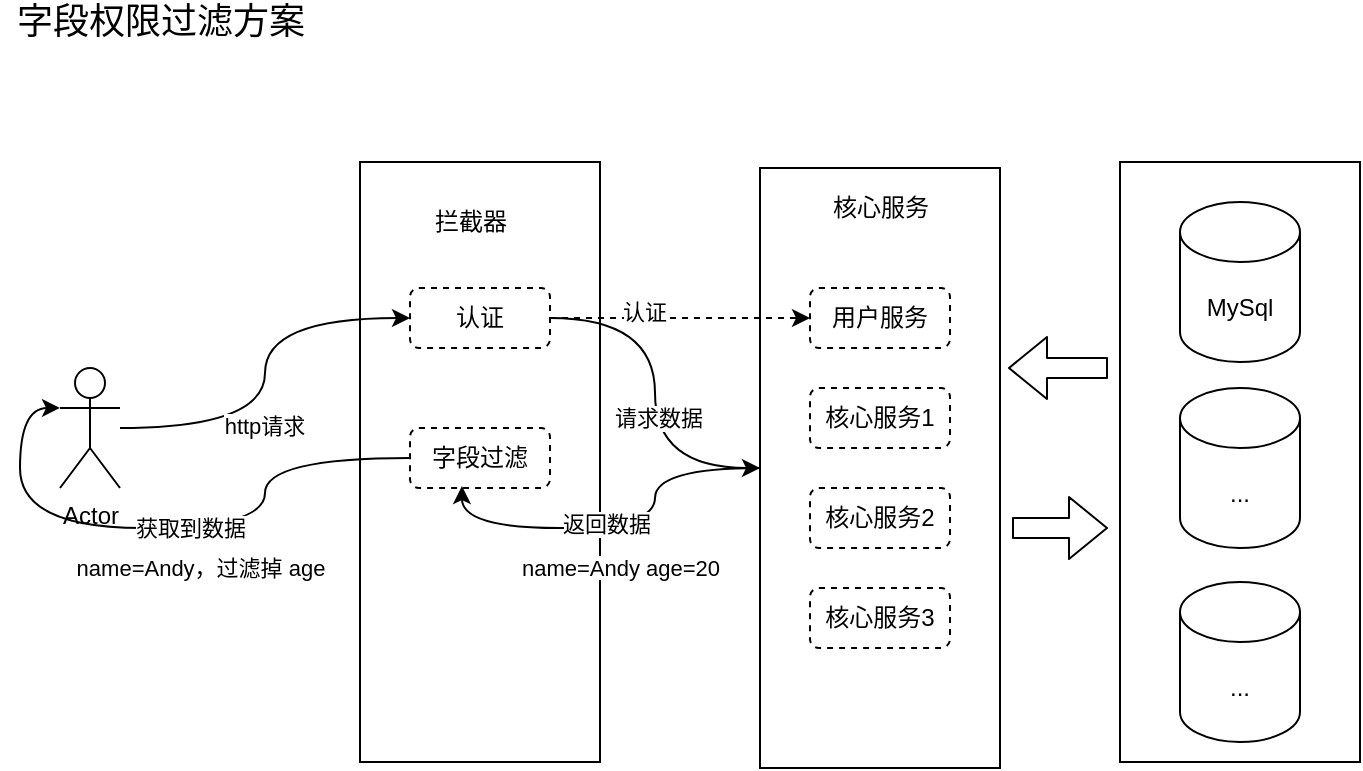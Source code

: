 <mxfile version="14.6.12" type="github">
  <diagram id="ABEOSID_SHD5qHv0914J" name="第 1 页">
    <mxGraphModel dx="1127" dy="771" grid="1" gridSize="10" guides="1" tooltips="1" connect="1" arrows="1" fold="1" page="1" pageScale="1" pageWidth="827" pageHeight="1169" math="0" shadow="0">
      <root>
        <mxCell id="0" />
        <mxCell id="1" parent="0" />
        <mxCell id="ohyRv_92SgE4qDxSToRl-28" value="" style="rounded=0;whiteSpace=wrap;html=1;" vertex="1" parent="1">
          <mxGeometry x="590" y="210" width="120" height="300" as="geometry" />
        </mxCell>
        <mxCell id="ohyRv_92SgE4qDxSToRl-20" value="" style="rounded=0;whiteSpace=wrap;html=1;" vertex="1" parent="1">
          <mxGeometry x="210" y="210" width="120" height="300" as="geometry" />
        </mxCell>
        <mxCell id="ohyRv_92SgE4qDxSToRl-55" style="edgeStyle=orthogonalEdgeStyle;curved=1;rounded=0;orthogonalLoop=1;jettySize=auto;html=1;entryX=0;entryY=0.333;entryDx=0;entryDy=0;entryPerimeter=0;" edge="1" parent="1" source="ohyRv_92SgE4qDxSToRl-16" target="ohyRv_92SgE4qDxSToRl-19">
          <mxGeometry relative="1" as="geometry" />
        </mxCell>
        <mxCell id="ohyRv_92SgE4qDxSToRl-56" value="获取到数据" style="edgeLabel;html=1;align=center;verticalAlign=middle;resizable=0;points=[];" vertex="1" connectable="0" parent="ohyRv_92SgE4qDxSToRl-55">
          <mxGeometry x="-0.065" relative="1" as="geometry">
            <mxPoint as="offset" />
          </mxGeometry>
        </mxCell>
        <mxCell id="ohyRv_92SgE4qDxSToRl-16" value="字段过滤" style="rounded=1;whiteSpace=wrap;html=1;dashed=1;" vertex="1" parent="1">
          <mxGeometry x="235" y="343" width="70" height="30" as="geometry" />
        </mxCell>
        <mxCell id="ohyRv_92SgE4qDxSToRl-44" style="edgeStyle=orthogonalEdgeStyle;rounded=0;orthogonalLoop=1;jettySize=auto;html=1;entryX=0;entryY=0.5;entryDx=0;entryDy=0;curved=1;" edge="1" parent="1" source="ohyRv_92SgE4qDxSToRl-19" target="ohyRv_92SgE4qDxSToRl-43">
          <mxGeometry relative="1" as="geometry" />
        </mxCell>
        <mxCell id="ohyRv_92SgE4qDxSToRl-45" value="http请求" style="edgeLabel;html=1;align=center;verticalAlign=middle;resizable=0;points=[];" vertex="1" connectable="0" parent="ohyRv_92SgE4qDxSToRl-44">
          <mxGeometry x="-0.263" y="1" relative="1" as="geometry">
            <mxPoint as="offset" />
          </mxGeometry>
        </mxCell>
        <mxCell id="ohyRv_92SgE4qDxSToRl-19" value="Actor" style="shape=umlActor;verticalLabelPosition=bottom;verticalAlign=top;html=1;outlineConnect=0;" vertex="1" parent="1">
          <mxGeometry x="60" y="313" width="30" height="60" as="geometry" />
        </mxCell>
        <mxCell id="ohyRv_92SgE4qDxSToRl-22" value="拦截器" style="text;html=1;align=center;verticalAlign=middle;resizable=0;points=[];autosize=1;strokeColor=none;" vertex="1" parent="1">
          <mxGeometry x="240" y="230" width="50" height="20" as="geometry" />
        </mxCell>
        <mxCell id="ohyRv_92SgE4qDxSToRl-24" value="..." style="shape=cylinder3;whiteSpace=wrap;html=1;boundedLbl=1;backgroundOutline=1;size=15;" vertex="1" parent="1">
          <mxGeometry x="620" y="323" width="60" height="80" as="geometry" />
        </mxCell>
        <mxCell id="ohyRv_92SgE4qDxSToRl-25" value="MySql" style="shape=cylinder3;whiteSpace=wrap;html=1;boundedLbl=1;backgroundOutline=1;size=15;" vertex="1" parent="1">
          <mxGeometry x="620" y="230" width="60" height="80" as="geometry" />
        </mxCell>
        <mxCell id="ohyRv_92SgE4qDxSToRl-26" value="..." style="shape=cylinder3;whiteSpace=wrap;html=1;boundedLbl=1;backgroundOutline=1;size=15;" vertex="1" parent="1">
          <mxGeometry x="620" y="420" width="60" height="80" as="geometry" />
        </mxCell>
        <mxCell id="ohyRv_92SgE4qDxSToRl-52" style="edgeStyle=orthogonalEdgeStyle;curved=1;rounded=0;orthogonalLoop=1;jettySize=auto;html=1;entryX=0.371;entryY=0.967;entryDx=0;entryDy=0;entryPerimeter=0;" edge="1" parent="1" source="ohyRv_92SgE4qDxSToRl-36" target="ohyRv_92SgE4qDxSToRl-16">
          <mxGeometry relative="1" as="geometry" />
        </mxCell>
        <mxCell id="ohyRv_92SgE4qDxSToRl-53" value="返回数据" style="edgeLabel;html=1;align=center;verticalAlign=middle;resizable=0;points=[];" vertex="1" connectable="0" parent="ohyRv_92SgE4qDxSToRl-52">
          <mxGeometry x="0.07" y="-2" relative="1" as="geometry">
            <mxPoint as="offset" />
          </mxGeometry>
        </mxCell>
        <mxCell id="ohyRv_92SgE4qDxSToRl-36" value="" style="rounded=0;whiteSpace=wrap;html=1;" vertex="1" parent="1">
          <mxGeometry x="410" y="213" width="120" height="300" as="geometry" />
        </mxCell>
        <mxCell id="ohyRv_92SgE4qDxSToRl-37" value="核心服务" style="text;html=1;align=center;verticalAlign=middle;resizable=0;points=[];autosize=1;strokeColor=none;" vertex="1" parent="1">
          <mxGeometry x="440" y="223" width="60" height="20" as="geometry" />
        </mxCell>
        <mxCell id="ohyRv_92SgE4qDxSToRl-38" value="用户服务" style="rounded=1;whiteSpace=wrap;html=1;dashed=1;" vertex="1" parent="1">
          <mxGeometry x="435" y="273" width="70" height="30" as="geometry" />
        </mxCell>
        <mxCell id="ohyRv_92SgE4qDxSToRl-39" value="核心服务1" style="rounded=1;whiteSpace=wrap;html=1;dashed=1;" vertex="1" parent="1">
          <mxGeometry x="435" y="323" width="70" height="30" as="geometry" />
        </mxCell>
        <mxCell id="ohyRv_92SgE4qDxSToRl-40" value="核心服务2" style="rounded=1;whiteSpace=wrap;html=1;dashed=1;" vertex="1" parent="1">
          <mxGeometry x="435" y="373" width="70" height="30" as="geometry" />
        </mxCell>
        <mxCell id="ohyRv_92SgE4qDxSToRl-41" value="核心服务3" style="rounded=1;whiteSpace=wrap;html=1;dashed=1;" vertex="1" parent="1">
          <mxGeometry x="435" y="423" width="70" height="30" as="geometry" />
        </mxCell>
        <mxCell id="ohyRv_92SgE4qDxSToRl-48" style="edgeStyle=orthogonalEdgeStyle;rounded=0;orthogonalLoop=1;jettySize=auto;html=1;entryX=0;entryY=0.5;entryDx=0;entryDy=0;dashed=1;" edge="1" parent="1" source="ohyRv_92SgE4qDxSToRl-43" target="ohyRv_92SgE4qDxSToRl-38">
          <mxGeometry relative="1" as="geometry" />
        </mxCell>
        <mxCell id="ohyRv_92SgE4qDxSToRl-49" value="认证" style="edgeLabel;html=1;align=center;verticalAlign=middle;resizable=0;points=[];" vertex="1" connectable="0" parent="ohyRv_92SgE4qDxSToRl-48">
          <mxGeometry x="-0.277" y="3" relative="1" as="geometry">
            <mxPoint as="offset" />
          </mxGeometry>
        </mxCell>
        <mxCell id="ohyRv_92SgE4qDxSToRl-50" style="edgeStyle=orthogonalEdgeStyle;rounded=0;orthogonalLoop=1;jettySize=auto;html=1;entryX=0;entryY=0.5;entryDx=0;entryDy=0;elbow=vertical;curved=1;" edge="1" parent="1" source="ohyRv_92SgE4qDxSToRl-43" target="ohyRv_92SgE4qDxSToRl-36">
          <mxGeometry relative="1" as="geometry" />
        </mxCell>
        <mxCell id="ohyRv_92SgE4qDxSToRl-51" value="请求数据" style="edgeLabel;html=1;align=center;verticalAlign=middle;resizable=0;points=[];" vertex="1" connectable="0" parent="ohyRv_92SgE4qDxSToRl-50">
          <mxGeometry x="0.139" y="1" relative="1" as="geometry">
            <mxPoint as="offset" />
          </mxGeometry>
        </mxCell>
        <mxCell id="ohyRv_92SgE4qDxSToRl-43" value="认证" style="rounded=1;whiteSpace=wrap;html=1;dashed=1;" vertex="1" parent="1">
          <mxGeometry x="235" y="273" width="70" height="30" as="geometry" />
        </mxCell>
        <mxCell id="ohyRv_92SgE4qDxSToRl-54" value="&lt;span style=&quot;font-size: 11px ; background-color: rgb(255 , 255 , 255)&quot;&gt;name=Andy age=20&lt;/span&gt;" style="text;html=1;align=center;verticalAlign=middle;resizable=0;points=[];autosize=1;strokeColor=none;" vertex="1" parent="1">
          <mxGeometry x="280" y="403" width="120" height="20" as="geometry" />
        </mxCell>
        <mxCell id="ohyRv_92SgE4qDxSToRl-57" value="&lt;span style=&quot;font-size: 11px ; background-color: rgb(255 , 255 , 255)&quot;&gt;name=Andy，过滤掉 age&lt;/span&gt;" style="text;html=1;align=center;verticalAlign=middle;resizable=0;points=[];autosize=1;strokeColor=none;" vertex="1" parent="1">
          <mxGeometry x="55" y="403" width="150" height="20" as="geometry" />
        </mxCell>
        <mxCell id="ohyRv_92SgE4qDxSToRl-61" value="" style="shape=flexArrow;endArrow=classic;html=1;" edge="1" parent="1">
          <mxGeometry width="50" height="50" relative="1" as="geometry">
            <mxPoint x="536" y="393" as="sourcePoint" />
            <mxPoint x="584" y="393" as="targetPoint" />
          </mxGeometry>
        </mxCell>
        <mxCell id="ohyRv_92SgE4qDxSToRl-63" value="" style="shape=flexArrow;endArrow=classic;html=1;entryX=1.017;entryY=0.46;entryDx=0;entryDy=0;entryPerimeter=0;" edge="1" parent="1">
          <mxGeometry width="50" height="50" relative="1" as="geometry">
            <mxPoint x="584" y="313" as="sourcePoint" />
            <mxPoint x="534" y="313" as="targetPoint" />
          </mxGeometry>
        </mxCell>
        <mxCell id="ohyRv_92SgE4qDxSToRl-64" value="&lt;font style=&quot;font-size: 18px&quot;&gt;字段权限过滤方案&lt;/font&gt;" style="text;html=1;align=center;verticalAlign=middle;resizable=0;points=[];autosize=1;strokeColor=none;" vertex="1" parent="1">
          <mxGeometry x="30" y="130" width="160" height="20" as="geometry" />
        </mxCell>
      </root>
    </mxGraphModel>
  </diagram>
</mxfile>
